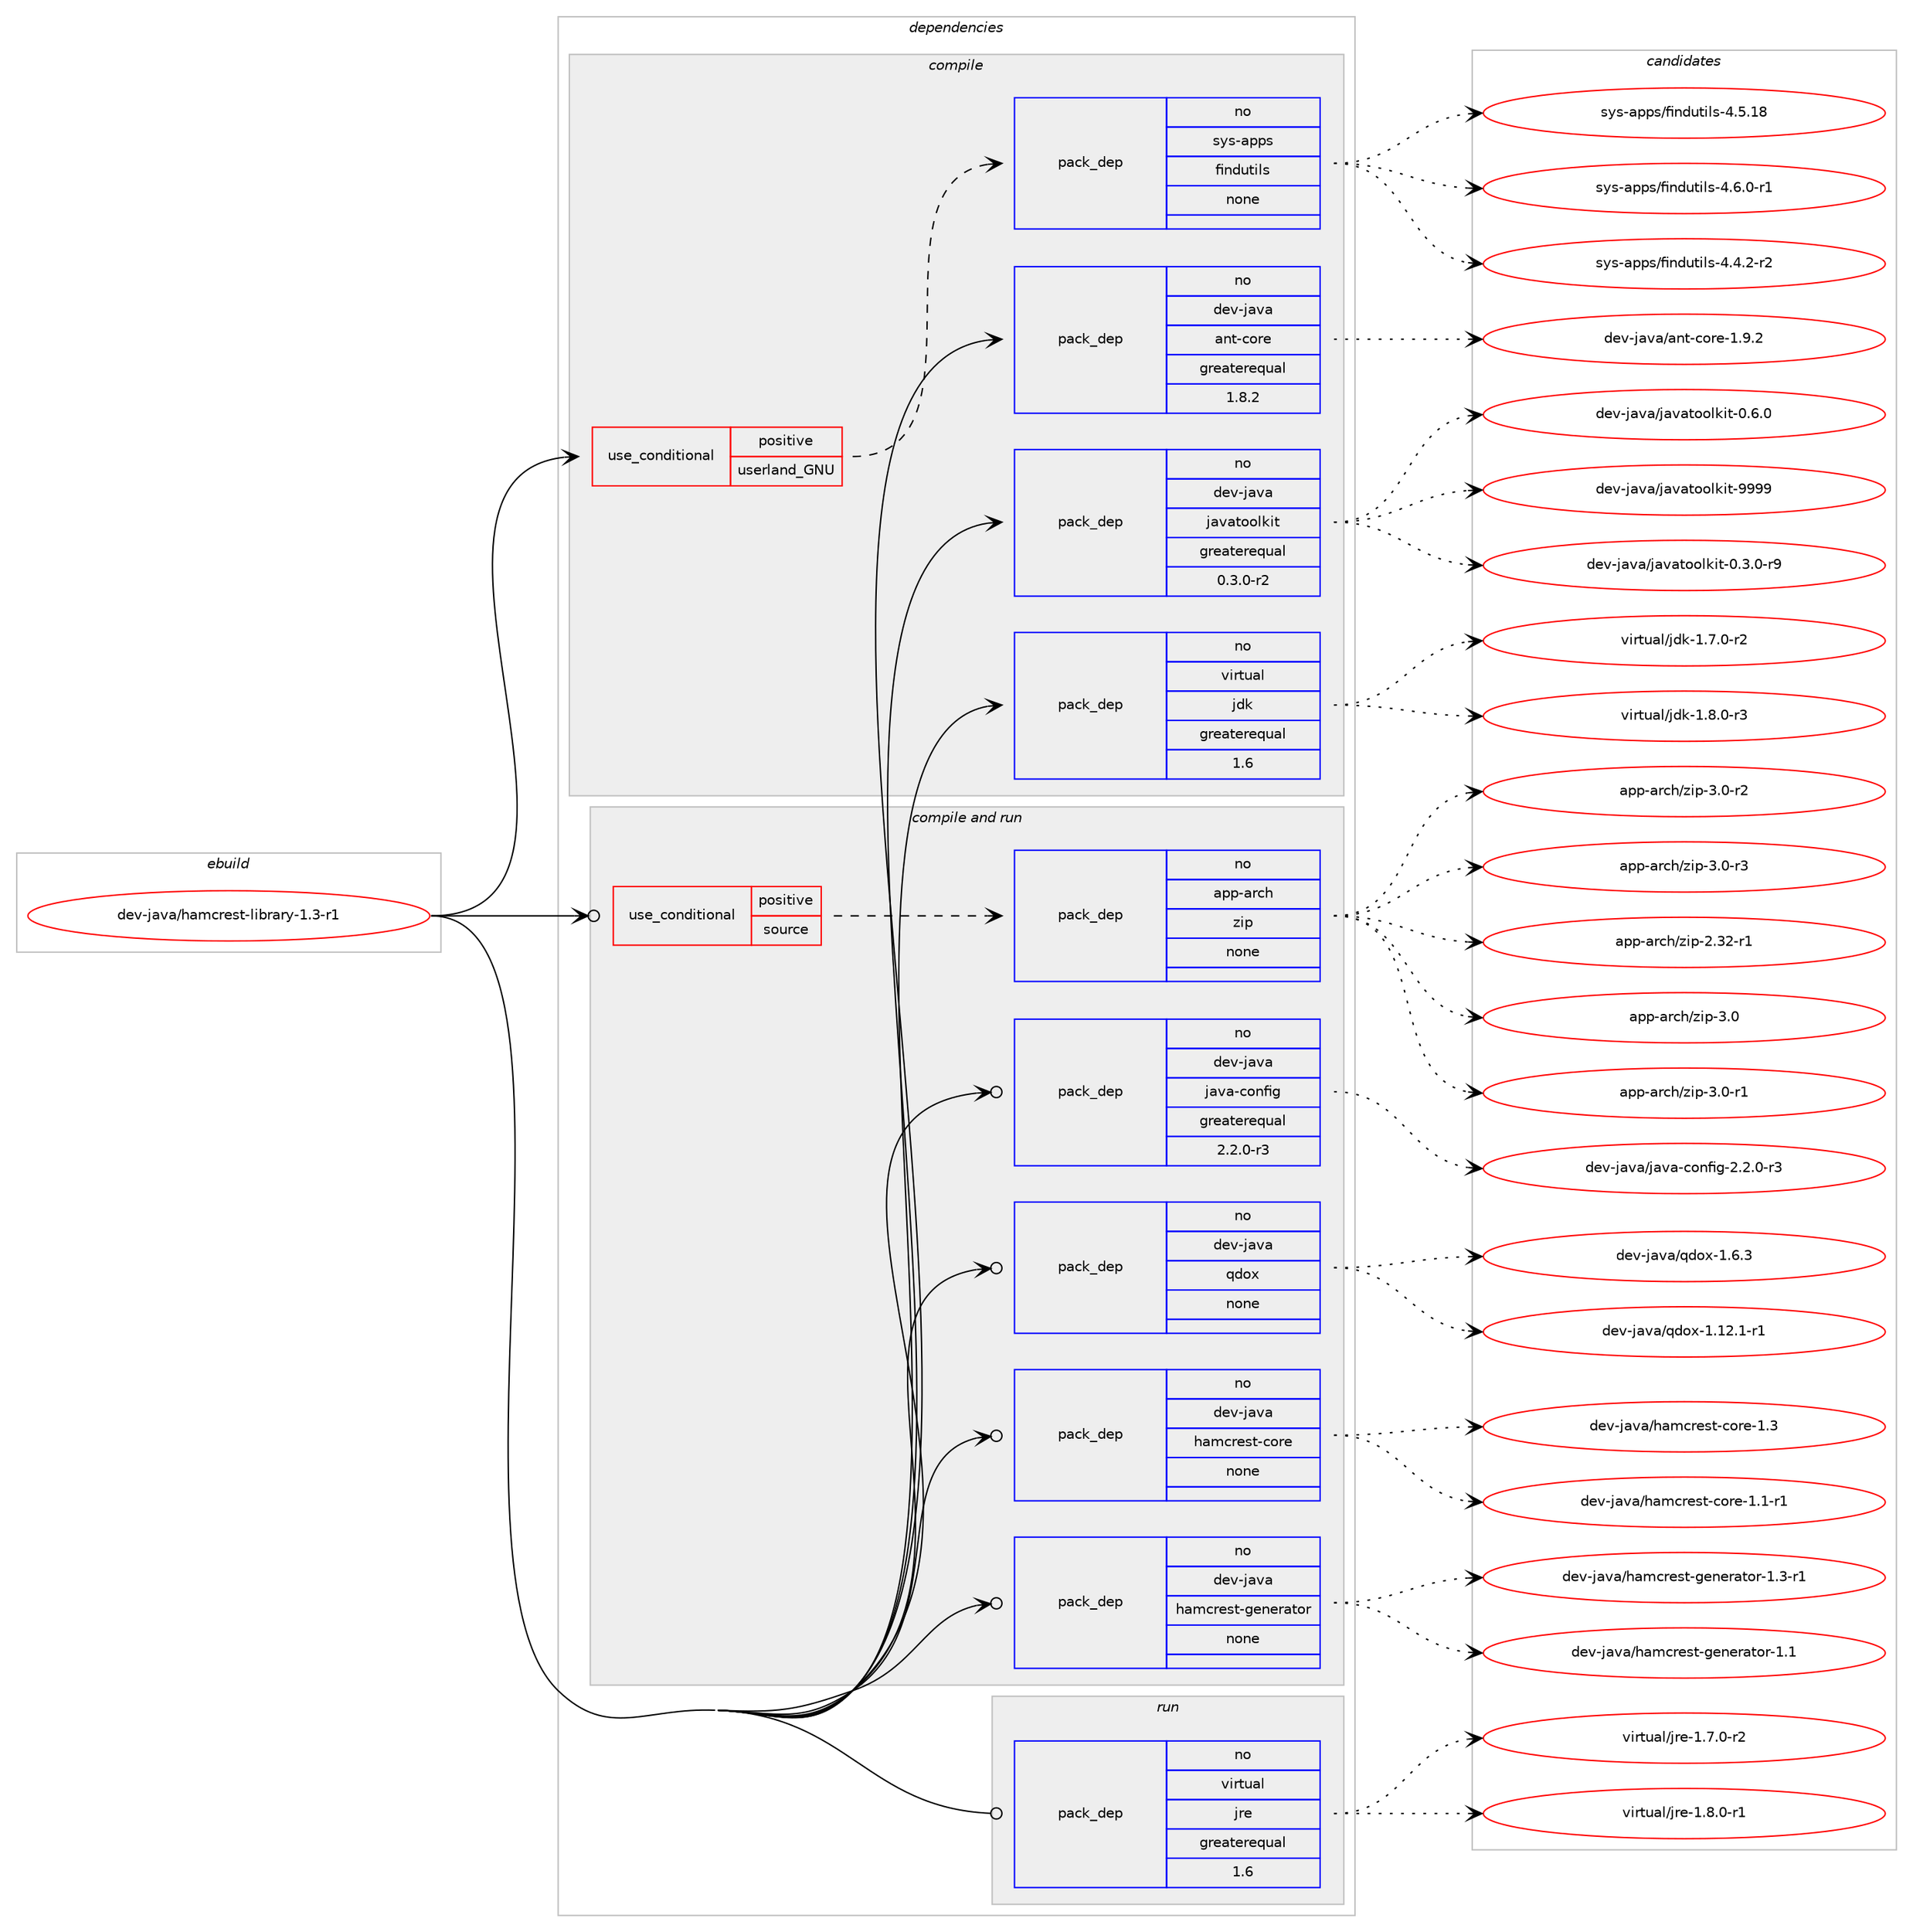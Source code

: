 digraph prolog {

# *************
# Graph options
# *************

newrank=true;
concentrate=true;
compound=true;
graph [rankdir=LR,fontname=Helvetica,fontsize=10,ranksep=1.5];#, ranksep=2.5, nodesep=0.2];
edge  [arrowhead=vee];
node  [fontname=Helvetica,fontsize=10];

# **********
# The ebuild
# **********

subgraph cluster_leftcol {
color=gray;
rank=same;
label=<<i>ebuild</i>>;
id [label="dev-java/hamcrest-library-1.3-r1", color=red, width=4, href="../dev-java/hamcrest-library-1.3-r1.svg"];
}

# ****************
# The dependencies
# ****************

subgraph cluster_midcol {
color=gray;
label=<<i>dependencies</i>>;
subgraph cluster_compile {
fillcolor="#eeeeee";
style=filled;
label=<<i>compile</i>>;
subgraph cond21958 {
dependency100589 [label=<<TABLE BORDER="0" CELLBORDER="1" CELLSPACING="0" CELLPADDING="4"><TR><TD ROWSPAN="3" CELLPADDING="10">use_conditional</TD></TR><TR><TD>positive</TD></TR><TR><TD>userland_GNU</TD></TR></TABLE>>, shape=none, color=red];
subgraph pack75612 {
dependency100590 [label=<<TABLE BORDER="0" CELLBORDER="1" CELLSPACING="0" CELLPADDING="4" WIDTH="220"><TR><TD ROWSPAN="6" CELLPADDING="30">pack_dep</TD></TR><TR><TD WIDTH="110">no</TD></TR><TR><TD>sys-apps</TD></TR><TR><TD>findutils</TD></TR><TR><TD>none</TD></TR><TR><TD></TD></TR></TABLE>>, shape=none, color=blue];
}
dependency100589:e -> dependency100590:w [weight=20,style="dashed",arrowhead="vee"];
}
id:e -> dependency100589:w [weight=20,style="solid",arrowhead="vee"];
subgraph pack75613 {
dependency100591 [label=<<TABLE BORDER="0" CELLBORDER="1" CELLSPACING="0" CELLPADDING="4" WIDTH="220"><TR><TD ROWSPAN="6" CELLPADDING="30">pack_dep</TD></TR><TR><TD WIDTH="110">no</TD></TR><TR><TD>dev-java</TD></TR><TR><TD>ant-core</TD></TR><TR><TD>greaterequal</TD></TR><TR><TD>1.8.2</TD></TR></TABLE>>, shape=none, color=blue];
}
id:e -> dependency100591:w [weight=20,style="solid",arrowhead="vee"];
subgraph pack75614 {
dependency100592 [label=<<TABLE BORDER="0" CELLBORDER="1" CELLSPACING="0" CELLPADDING="4" WIDTH="220"><TR><TD ROWSPAN="6" CELLPADDING="30">pack_dep</TD></TR><TR><TD WIDTH="110">no</TD></TR><TR><TD>dev-java</TD></TR><TR><TD>javatoolkit</TD></TR><TR><TD>greaterequal</TD></TR><TR><TD>0.3.0-r2</TD></TR></TABLE>>, shape=none, color=blue];
}
id:e -> dependency100592:w [weight=20,style="solid",arrowhead="vee"];
subgraph pack75615 {
dependency100593 [label=<<TABLE BORDER="0" CELLBORDER="1" CELLSPACING="0" CELLPADDING="4" WIDTH="220"><TR><TD ROWSPAN="6" CELLPADDING="30">pack_dep</TD></TR><TR><TD WIDTH="110">no</TD></TR><TR><TD>virtual</TD></TR><TR><TD>jdk</TD></TR><TR><TD>greaterequal</TD></TR><TR><TD>1.6</TD></TR></TABLE>>, shape=none, color=blue];
}
id:e -> dependency100593:w [weight=20,style="solid",arrowhead="vee"];
}
subgraph cluster_compileandrun {
fillcolor="#eeeeee";
style=filled;
label=<<i>compile and run</i>>;
subgraph cond21959 {
dependency100594 [label=<<TABLE BORDER="0" CELLBORDER="1" CELLSPACING="0" CELLPADDING="4"><TR><TD ROWSPAN="3" CELLPADDING="10">use_conditional</TD></TR><TR><TD>positive</TD></TR><TR><TD>source</TD></TR></TABLE>>, shape=none, color=red];
subgraph pack75616 {
dependency100595 [label=<<TABLE BORDER="0" CELLBORDER="1" CELLSPACING="0" CELLPADDING="4" WIDTH="220"><TR><TD ROWSPAN="6" CELLPADDING="30">pack_dep</TD></TR><TR><TD WIDTH="110">no</TD></TR><TR><TD>app-arch</TD></TR><TR><TD>zip</TD></TR><TR><TD>none</TD></TR><TR><TD></TD></TR></TABLE>>, shape=none, color=blue];
}
dependency100594:e -> dependency100595:w [weight=20,style="dashed",arrowhead="vee"];
}
id:e -> dependency100594:w [weight=20,style="solid",arrowhead="odotvee"];
subgraph pack75617 {
dependency100596 [label=<<TABLE BORDER="0" CELLBORDER="1" CELLSPACING="0" CELLPADDING="4" WIDTH="220"><TR><TD ROWSPAN="6" CELLPADDING="30">pack_dep</TD></TR><TR><TD WIDTH="110">no</TD></TR><TR><TD>dev-java</TD></TR><TR><TD>hamcrest-core</TD></TR><TR><TD>none</TD></TR><TR><TD></TD></TR></TABLE>>, shape=none, color=blue];
}
id:e -> dependency100596:w [weight=20,style="solid",arrowhead="odotvee"];
subgraph pack75618 {
dependency100597 [label=<<TABLE BORDER="0" CELLBORDER="1" CELLSPACING="0" CELLPADDING="4" WIDTH="220"><TR><TD ROWSPAN="6" CELLPADDING="30">pack_dep</TD></TR><TR><TD WIDTH="110">no</TD></TR><TR><TD>dev-java</TD></TR><TR><TD>hamcrest-generator</TD></TR><TR><TD>none</TD></TR><TR><TD></TD></TR></TABLE>>, shape=none, color=blue];
}
id:e -> dependency100597:w [weight=20,style="solid",arrowhead="odotvee"];
subgraph pack75619 {
dependency100598 [label=<<TABLE BORDER="0" CELLBORDER="1" CELLSPACING="0" CELLPADDING="4" WIDTH="220"><TR><TD ROWSPAN="6" CELLPADDING="30">pack_dep</TD></TR><TR><TD WIDTH="110">no</TD></TR><TR><TD>dev-java</TD></TR><TR><TD>java-config</TD></TR><TR><TD>greaterequal</TD></TR><TR><TD>2.2.0-r3</TD></TR></TABLE>>, shape=none, color=blue];
}
id:e -> dependency100598:w [weight=20,style="solid",arrowhead="odotvee"];
subgraph pack75620 {
dependency100599 [label=<<TABLE BORDER="0" CELLBORDER="1" CELLSPACING="0" CELLPADDING="4" WIDTH="220"><TR><TD ROWSPAN="6" CELLPADDING="30">pack_dep</TD></TR><TR><TD WIDTH="110">no</TD></TR><TR><TD>dev-java</TD></TR><TR><TD>qdox</TD></TR><TR><TD>none</TD></TR><TR><TD></TD></TR></TABLE>>, shape=none, color=blue];
}
id:e -> dependency100599:w [weight=20,style="solid",arrowhead="odotvee"];
}
subgraph cluster_run {
fillcolor="#eeeeee";
style=filled;
label=<<i>run</i>>;
subgraph pack75621 {
dependency100600 [label=<<TABLE BORDER="0" CELLBORDER="1" CELLSPACING="0" CELLPADDING="4" WIDTH="220"><TR><TD ROWSPAN="6" CELLPADDING="30">pack_dep</TD></TR><TR><TD WIDTH="110">no</TD></TR><TR><TD>virtual</TD></TR><TR><TD>jre</TD></TR><TR><TD>greaterequal</TD></TR><TR><TD>1.6</TD></TR></TABLE>>, shape=none, color=blue];
}
id:e -> dependency100600:w [weight=20,style="solid",arrowhead="odot"];
}
}

# **************
# The candidates
# **************

subgraph cluster_choices {
rank=same;
color=gray;
label=<<i>candidates</i>>;

subgraph choice75612 {
color=black;
nodesep=1;
choice1151211154597112112115471021051101001171161051081154552465246504511450 [label="sys-apps/findutils-4.4.2-r2", color=red, width=4,href="../sys-apps/findutils-4.4.2-r2.svg"];
choice11512111545971121121154710210511010011711610510811545524653464956 [label="sys-apps/findutils-4.5.18", color=red, width=4,href="../sys-apps/findutils-4.5.18.svg"];
choice1151211154597112112115471021051101001171161051081154552465446484511449 [label="sys-apps/findutils-4.6.0-r1", color=red, width=4,href="../sys-apps/findutils-4.6.0-r1.svg"];
dependency100590:e -> choice1151211154597112112115471021051101001171161051081154552465246504511450:w [style=dotted,weight="100"];
dependency100590:e -> choice11512111545971121121154710210511010011711610510811545524653464956:w [style=dotted,weight="100"];
dependency100590:e -> choice1151211154597112112115471021051101001171161051081154552465446484511449:w [style=dotted,weight="100"];
}
subgraph choice75613 {
color=black;
nodesep=1;
choice10010111845106971189747971101164599111114101454946574650 [label="dev-java/ant-core-1.9.2", color=red, width=4,href="../dev-java/ant-core-1.9.2.svg"];
dependency100591:e -> choice10010111845106971189747971101164599111114101454946574650:w [style=dotted,weight="100"];
}
subgraph choice75614 {
color=black;
nodesep=1;
choice1001011184510697118974710697118971161111111081071051164548465146484511457 [label="dev-java/javatoolkit-0.3.0-r9", color=red, width=4,href="../dev-java/javatoolkit-0.3.0-r9.svg"];
choice100101118451069711897471069711897116111111108107105116454846544648 [label="dev-java/javatoolkit-0.6.0", color=red, width=4,href="../dev-java/javatoolkit-0.6.0.svg"];
choice1001011184510697118974710697118971161111111081071051164557575757 [label="dev-java/javatoolkit-9999", color=red, width=4,href="../dev-java/javatoolkit-9999.svg"];
dependency100592:e -> choice1001011184510697118974710697118971161111111081071051164548465146484511457:w [style=dotted,weight="100"];
dependency100592:e -> choice100101118451069711897471069711897116111111108107105116454846544648:w [style=dotted,weight="100"];
dependency100592:e -> choice1001011184510697118974710697118971161111111081071051164557575757:w [style=dotted,weight="100"];
}
subgraph choice75615 {
color=black;
nodesep=1;
choice11810511411611797108471061001074549465546484511450 [label="virtual/jdk-1.7.0-r2", color=red, width=4,href="../virtual/jdk-1.7.0-r2.svg"];
choice11810511411611797108471061001074549465646484511451 [label="virtual/jdk-1.8.0-r3", color=red, width=4,href="../virtual/jdk-1.8.0-r3.svg"];
dependency100593:e -> choice11810511411611797108471061001074549465546484511450:w [style=dotted,weight="100"];
dependency100593:e -> choice11810511411611797108471061001074549465646484511451:w [style=dotted,weight="100"];
}
subgraph choice75616 {
color=black;
nodesep=1;
choice971121124597114991044712210511245504651504511449 [label="app-arch/zip-2.32-r1", color=red, width=4,href="../app-arch/zip-2.32-r1.svg"];
choice971121124597114991044712210511245514648 [label="app-arch/zip-3.0", color=red, width=4,href="../app-arch/zip-3.0.svg"];
choice9711211245971149910447122105112455146484511449 [label="app-arch/zip-3.0-r1", color=red, width=4,href="../app-arch/zip-3.0-r1.svg"];
choice9711211245971149910447122105112455146484511450 [label="app-arch/zip-3.0-r2", color=red, width=4,href="../app-arch/zip-3.0-r2.svg"];
choice9711211245971149910447122105112455146484511451 [label="app-arch/zip-3.0-r3", color=red, width=4,href="../app-arch/zip-3.0-r3.svg"];
dependency100595:e -> choice971121124597114991044712210511245504651504511449:w [style=dotted,weight="100"];
dependency100595:e -> choice971121124597114991044712210511245514648:w [style=dotted,weight="100"];
dependency100595:e -> choice9711211245971149910447122105112455146484511449:w [style=dotted,weight="100"];
dependency100595:e -> choice9711211245971149910447122105112455146484511450:w [style=dotted,weight="100"];
dependency100595:e -> choice9711211245971149910447122105112455146484511451:w [style=dotted,weight="100"];
}
subgraph choice75617 {
color=black;
nodesep=1;
choice1001011184510697118974710497109991141011151164599111114101454946494511449 [label="dev-java/hamcrest-core-1.1-r1", color=red, width=4,href="../dev-java/hamcrest-core-1.1-r1.svg"];
choice100101118451069711897471049710999114101115116459911111410145494651 [label="dev-java/hamcrest-core-1.3", color=red, width=4,href="../dev-java/hamcrest-core-1.3.svg"];
dependency100596:e -> choice1001011184510697118974710497109991141011151164599111114101454946494511449:w [style=dotted,weight="100"];
dependency100596:e -> choice100101118451069711897471049710999114101115116459911111410145494651:w [style=dotted,weight="100"];
}
subgraph choice75618 {
color=black;
nodesep=1;
choice100101118451069711897471049710999114101115116451031011101011149711611111445494649 [label="dev-java/hamcrest-generator-1.1", color=red, width=4,href="../dev-java/hamcrest-generator-1.1.svg"];
choice1001011184510697118974710497109991141011151164510310111010111497116111114454946514511449 [label="dev-java/hamcrest-generator-1.3-r1", color=red, width=4,href="../dev-java/hamcrest-generator-1.3-r1.svg"];
dependency100597:e -> choice100101118451069711897471049710999114101115116451031011101011149711611111445494649:w [style=dotted,weight="100"];
dependency100597:e -> choice1001011184510697118974710497109991141011151164510310111010111497116111114454946514511449:w [style=dotted,weight="100"];
}
subgraph choice75619 {
color=black;
nodesep=1;
choice10010111845106971189747106971189745991111101021051034550465046484511451 [label="dev-java/java-config-2.2.0-r3", color=red, width=4,href="../dev-java/java-config-2.2.0-r3.svg"];
dependency100598:e -> choice10010111845106971189747106971189745991111101021051034550465046484511451:w [style=dotted,weight="100"];
}
subgraph choice75620 {
color=black;
nodesep=1;
choice10010111845106971189747113100111120454946495046494511449 [label="dev-java/qdox-1.12.1-r1", color=red, width=4,href="../dev-java/qdox-1.12.1-r1.svg"];
choice10010111845106971189747113100111120454946544651 [label="dev-java/qdox-1.6.3", color=red, width=4,href="../dev-java/qdox-1.6.3.svg"];
dependency100599:e -> choice10010111845106971189747113100111120454946495046494511449:w [style=dotted,weight="100"];
dependency100599:e -> choice10010111845106971189747113100111120454946544651:w [style=dotted,weight="100"];
}
subgraph choice75621 {
color=black;
nodesep=1;
choice11810511411611797108471061141014549465546484511450 [label="virtual/jre-1.7.0-r2", color=red, width=4,href="../virtual/jre-1.7.0-r2.svg"];
choice11810511411611797108471061141014549465646484511449 [label="virtual/jre-1.8.0-r1", color=red, width=4,href="../virtual/jre-1.8.0-r1.svg"];
dependency100600:e -> choice11810511411611797108471061141014549465546484511450:w [style=dotted,weight="100"];
dependency100600:e -> choice11810511411611797108471061141014549465646484511449:w [style=dotted,weight="100"];
}
}

}
